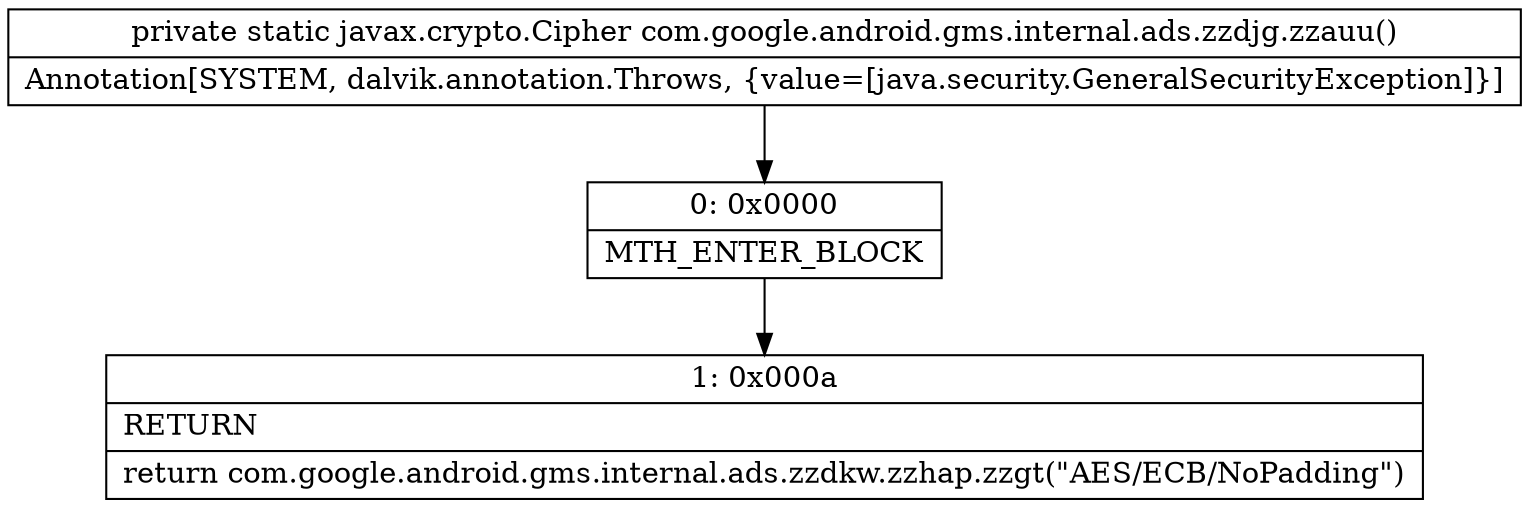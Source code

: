 digraph "CFG forcom.google.android.gms.internal.ads.zzdjg.zzauu()Ljavax\/crypto\/Cipher;" {
Node_0 [shape=record,label="{0\:\ 0x0000|MTH_ENTER_BLOCK\l}"];
Node_1 [shape=record,label="{1\:\ 0x000a|RETURN\l|return com.google.android.gms.internal.ads.zzdkw.zzhap.zzgt(\"AES\/ECB\/NoPadding\")\l}"];
MethodNode[shape=record,label="{private static javax.crypto.Cipher com.google.android.gms.internal.ads.zzdjg.zzauu()  | Annotation[SYSTEM, dalvik.annotation.Throws, \{value=[java.security.GeneralSecurityException]\}]\l}"];
MethodNode -> Node_0;
Node_0 -> Node_1;
}

